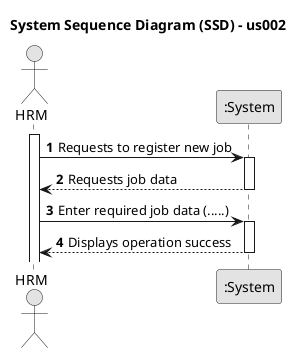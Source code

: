 @startuml
skinparam monochrome true
skinparam packageStyle rectangle
skinparam shadowing false

title System Sequence Diagram (SSD) - us002

autonumber

actor "HRM" as Admin
participant ":System" as System

activate Admin

    Admin -> System : Requests to register new job
    activate System

        System --> Admin : Requests job data
    deactivate System

    Admin -> System : Enter required job data (.....)
    activate System

        System --> Admin : Displays operation success
    deactivate System
@enduml